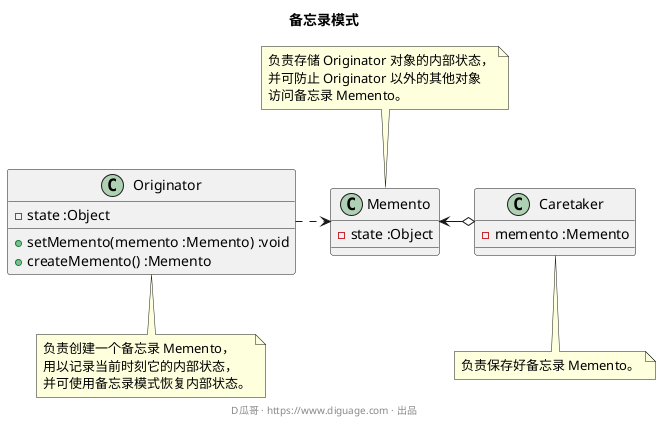 @startuml
title "**备忘录模式**"

class Originator {
  - state :Object
  + setMemento(memento :Memento) :void
  + createMemento() :Memento
}
note bottom: 负责创建一个备忘录 Memento，\n用以记录当前时刻它的内部状态，\n并可使用备忘录模式恢复内部状态。

class Memento {
  - state :Object
}
note top: 负责存储 Originator 对象的内部状态，\n并可防止 Originator 以外的其他对象\n访问备忘录 Memento。

class Caretaker {
  - memento :Memento
}
note bottom: 负责保存好备忘录 Memento。

Originator .right.> Memento

Caretaker o-left-> Memento

footer D瓜哥 · https://www.diguage.com · 出品
@enduml

